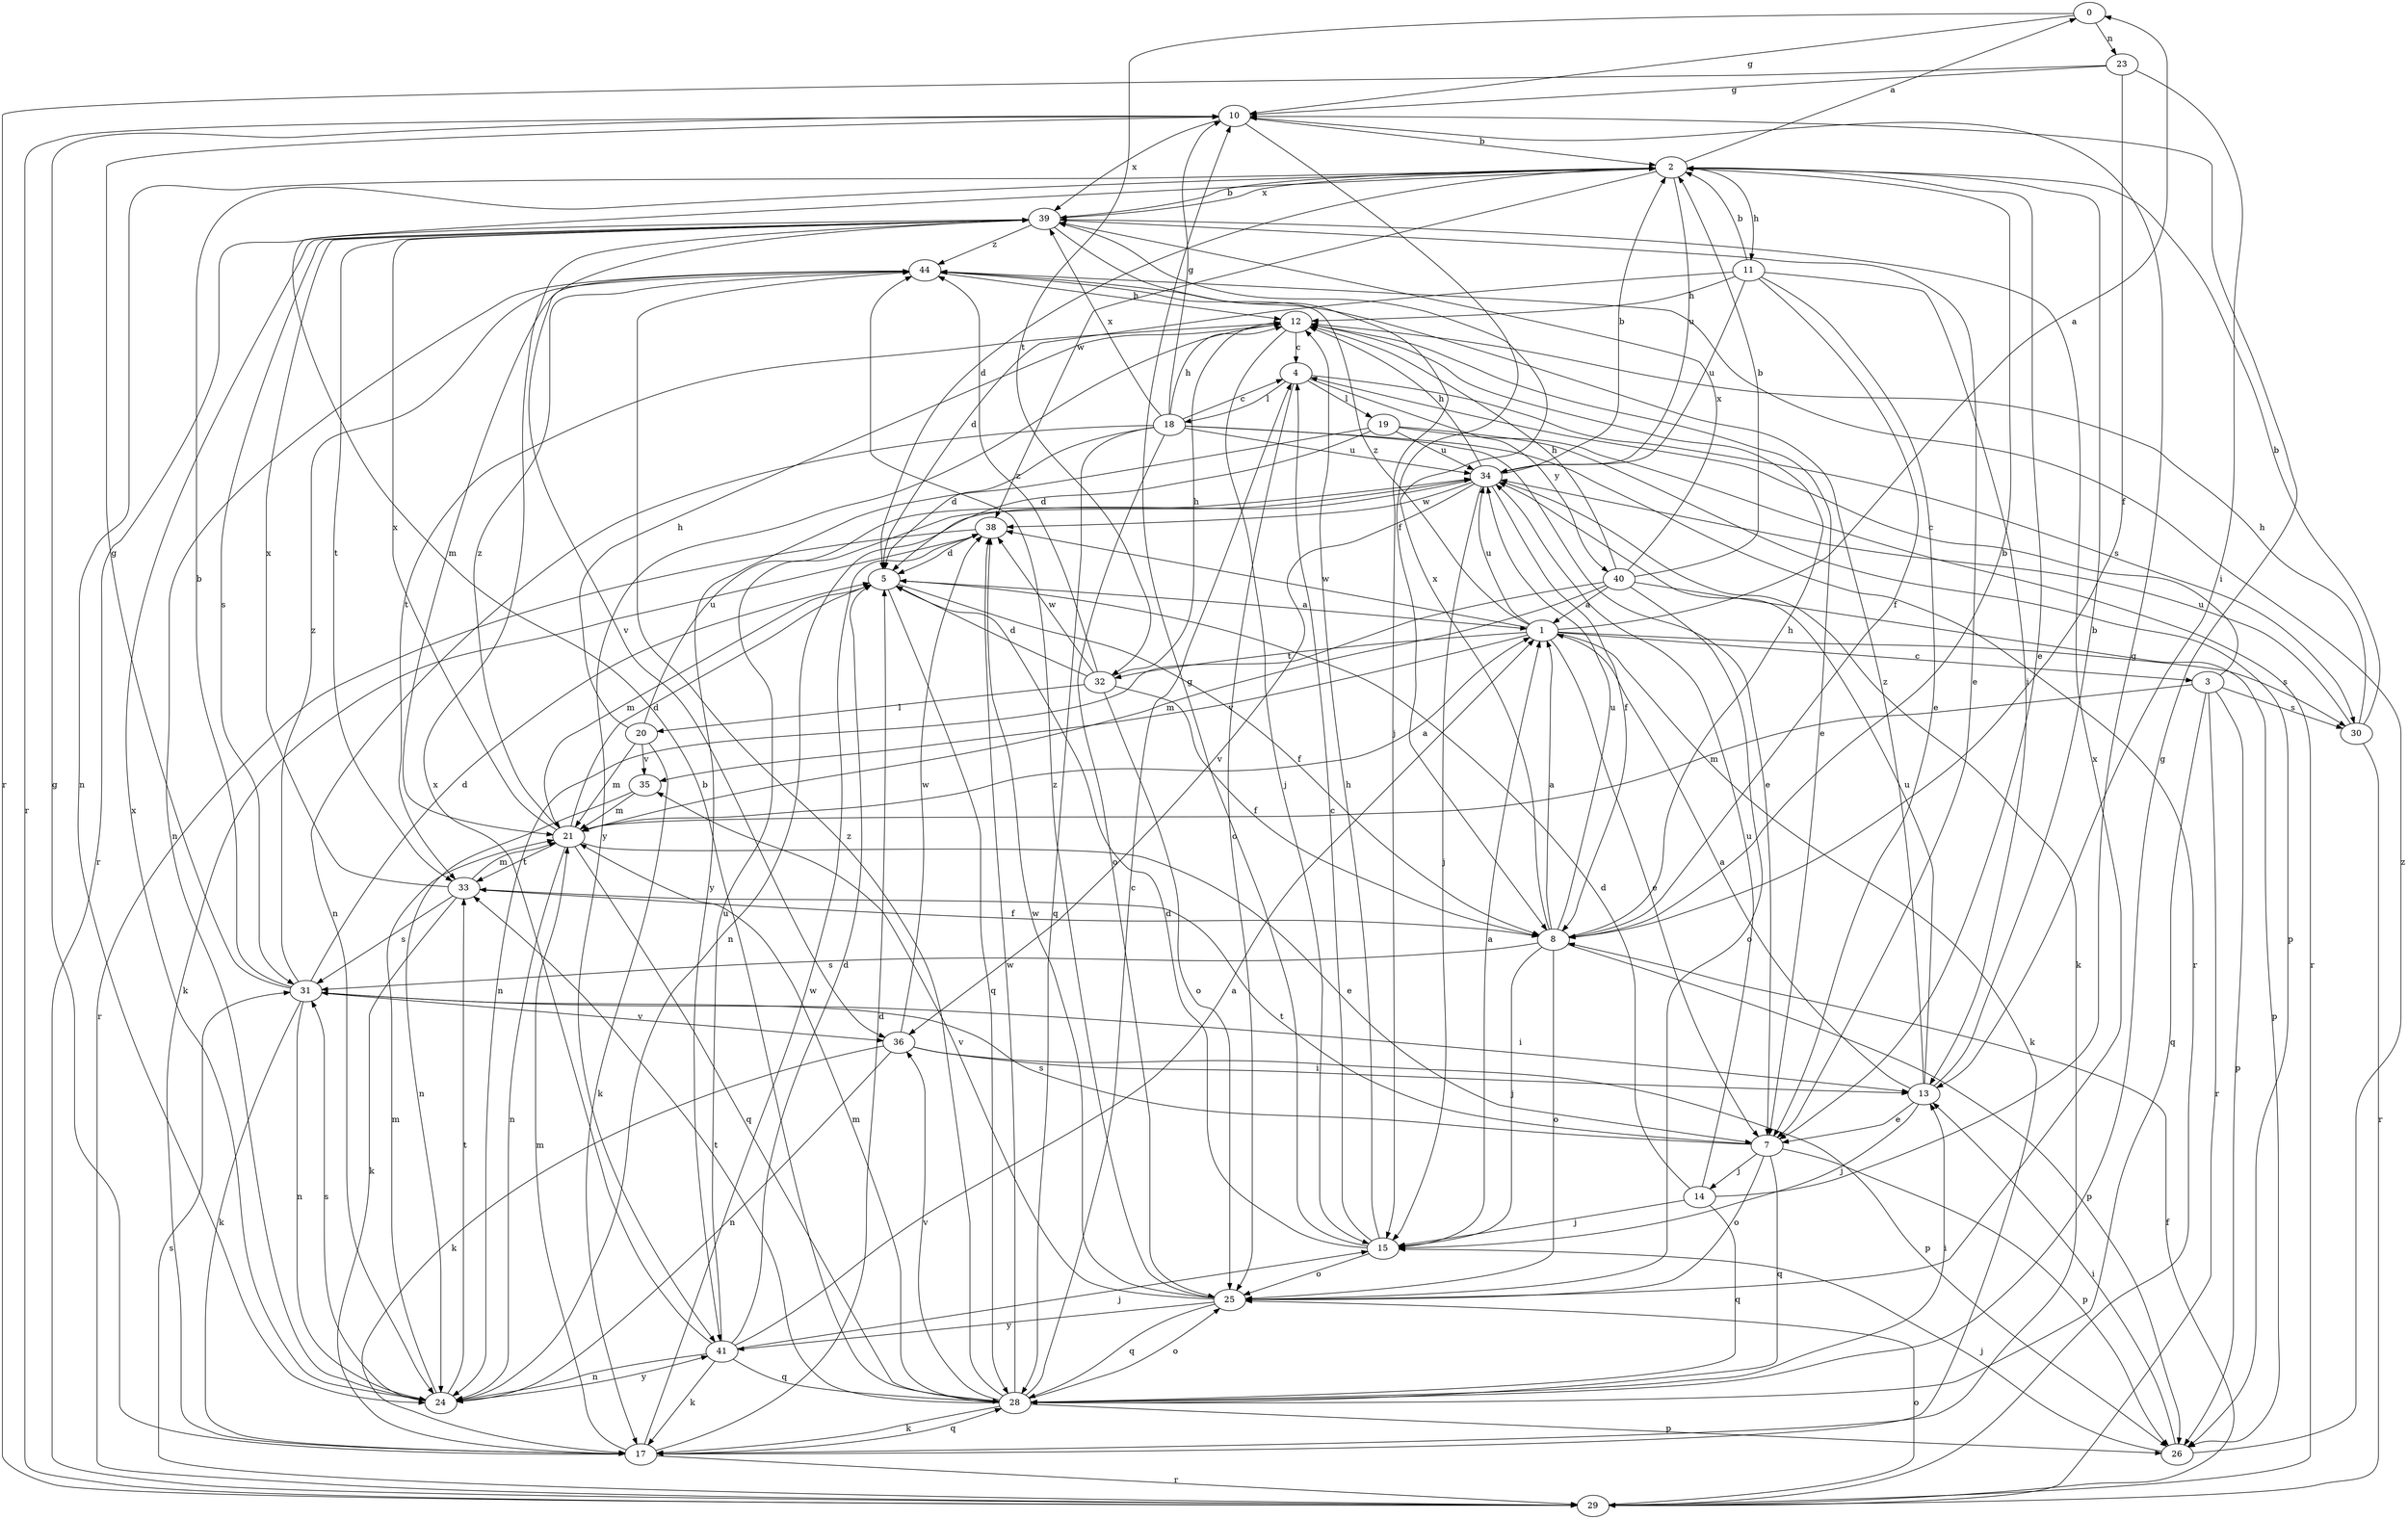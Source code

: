 strict digraph  {
0;
1;
2;
3;
4;
5;
7;
8;
10;
11;
12;
13;
14;
15;
17;
18;
19;
20;
21;
23;
24;
25;
26;
28;
29;
30;
31;
32;
33;
34;
35;
36;
38;
39;
40;
41;
44;
0 -> 10  [label=g];
0 -> 23  [label=n];
0 -> 32  [label=t];
1 -> 0  [label=a];
1 -> 3  [label=c];
1 -> 7  [label=e];
1 -> 17  [label=k];
1 -> 30  [label=s];
1 -> 32  [label=t];
1 -> 34  [label=u];
1 -> 35  [label=v];
1 -> 38  [label=w];
1 -> 44  [label=z];
2 -> 0  [label=a];
2 -> 5  [label=d];
2 -> 7  [label=e];
2 -> 11  [label=h];
2 -> 24  [label=n];
2 -> 34  [label=u];
2 -> 38  [label=w];
2 -> 39  [label=x];
3 -> 4  [label=c];
3 -> 21  [label=m];
3 -> 26  [label=p];
3 -> 28  [label=q];
3 -> 29  [label=r];
3 -> 30  [label=s];
4 -> 18  [label=l];
4 -> 19  [label=l];
4 -> 25  [label=o];
4 -> 30  [label=s];
4 -> 40  [label=y];
5 -> 1  [label=a];
5 -> 8  [label=f];
5 -> 21  [label=m];
5 -> 28  [label=q];
7 -> 14  [label=j];
7 -> 25  [label=o];
7 -> 26  [label=p];
7 -> 28  [label=q];
7 -> 31  [label=s];
7 -> 33  [label=t];
8 -> 1  [label=a];
8 -> 2  [label=b];
8 -> 12  [label=h];
8 -> 15  [label=j];
8 -> 25  [label=o];
8 -> 26  [label=p];
8 -> 31  [label=s];
8 -> 34  [label=u];
8 -> 39  [label=x];
10 -> 2  [label=b];
10 -> 8  [label=f];
10 -> 29  [label=r];
10 -> 39  [label=x];
11 -> 2  [label=b];
11 -> 5  [label=d];
11 -> 7  [label=e];
11 -> 8  [label=f];
11 -> 12  [label=h];
11 -> 13  [label=i];
11 -> 34  [label=u];
12 -> 4  [label=c];
12 -> 7  [label=e];
12 -> 15  [label=j];
12 -> 33  [label=t];
12 -> 41  [label=y];
13 -> 1  [label=a];
13 -> 2  [label=b];
13 -> 7  [label=e];
13 -> 15  [label=j];
13 -> 34  [label=u];
13 -> 44  [label=z];
14 -> 5  [label=d];
14 -> 10  [label=g];
14 -> 15  [label=j];
14 -> 28  [label=q];
14 -> 34  [label=u];
15 -> 1  [label=a];
15 -> 4  [label=c];
15 -> 5  [label=d];
15 -> 10  [label=g];
15 -> 12  [label=h];
15 -> 25  [label=o];
17 -> 5  [label=d];
17 -> 10  [label=g];
17 -> 21  [label=m];
17 -> 28  [label=q];
17 -> 29  [label=r];
17 -> 38  [label=w];
18 -> 4  [label=c];
18 -> 5  [label=d];
18 -> 7  [label=e];
18 -> 10  [label=g];
18 -> 12  [label=h];
18 -> 24  [label=n];
18 -> 25  [label=o];
18 -> 28  [label=q];
18 -> 29  [label=r];
18 -> 34  [label=u];
18 -> 39  [label=x];
19 -> 5  [label=d];
19 -> 26  [label=p];
19 -> 29  [label=r];
19 -> 34  [label=u];
19 -> 41  [label=y];
20 -> 12  [label=h];
20 -> 17  [label=k];
20 -> 21  [label=m];
20 -> 34  [label=u];
20 -> 35  [label=v];
21 -> 1  [label=a];
21 -> 5  [label=d];
21 -> 7  [label=e];
21 -> 24  [label=n];
21 -> 28  [label=q];
21 -> 33  [label=t];
21 -> 39  [label=x];
21 -> 44  [label=z];
23 -> 8  [label=f];
23 -> 10  [label=g];
23 -> 13  [label=i];
23 -> 29  [label=r];
24 -> 21  [label=m];
24 -> 31  [label=s];
24 -> 33  [label=t];
24 -> 39  [label=x];
24 -> 41  [label=y];
25 -> 28  [label=q];
25 -> 35  [label=v];
25 -> 38  [label=w];
25 -> 39  [label=x];
25 -> 41  [label=y];
25 -> 44  [label=z];
26 -> 13  [label=i];
26 -> 15  [label=j];
26 -> 44  [label=z];
28 -> 2  [label=b];
28 -> 4  [label=c];
28 -> 10  [label=g];
28 -> 13  [label=i];
28 -> 17  [label=k];
28 -> 21  [label=m];
28 -> 25  [label=o];
28 -> 26  [label=p];
28 -> 33  [label=t];
28 -> 36  [label=v];
28 -> 38  [label=w];
28 -> 44  [label=z];
29 -> 8  [label=f];
29 -> 25  [label=o];
29 -> 31  [label=s];
30 -> 2  [label=b];
30 -> 12  [label=h];
30 -> 29  [label=r];
30 -> 34  [label=u];
31 -> 2  [label=b];
31 -> 5  [label=d];
31 -> 10  [label=g];
31 -> 13  [label=i];
31 -> 17  [label=k];
31 -> 24  [label=n];
31 -> 36  [label=v];
31 -> 44  [label=z];
32 -> 5  [label=d];
32 -> 8  [label=f];
32 -> 12  [label=h];
32 -> 20  [label=l];
32 -> 25  [label=o];
32 -> 38  [label=w];
32 -> 44  [label=z];
33 -> 8  [label=f];
33 -> 17  [label=k];
33 -> 21  [label=m];
33 -> 31  [label=s];
33 -> 39  [label=x];
34 -> 2  [label=b];
34 -> 8  [label=f];
34 -> 12  [label=h];
34 -> 15  [label=j];
34 -> 17  [label=k];
34 -> 24  [label=n];
34 -> 36  [label=v];
34 -> 38  [label=w];
35 -> 21  [label=m];
35 -> 24  [label=n];
36 -> 13  [label=i];
36 -> 17  [label=k];
36 -> 24  [label=n];
36 -> 26  [label=p];
36 -> 38  [label=w];
38 -> 5  [label=d];
38 -> 17  [label=k];
38 -> 29  [label=r];
39 -> 2  [label=b];
39 -> 7  [label=e];
39 -> 15  [label=j];
39 -> 29  [label=r];
39 -> 31  [label=s];
39 -> 33  [label=t];
39 -> 36  [label=v];
39 -> 44  [label=z];
40 -> 1  [label=a];
40 -> 2  [label=b];
40 -> 12  [label=h];
40 -> 21  [label=m];
40 -> 24  [label=n];
40 -> 25  [label=o];
40 -> 26  [label=p];
40 -> 39  [label=x];
41 -> 1  [label=a];
41 -> 5  [label=d];
41 -> 15  [label=j];
41 -> 17  [label=k];
41 -> 24  [label=n];
41 -> 28  [label=q];
41 -> 34  [label=u];
41 -> 39  [label=x];
44 -> 12  [label=h];
44 -> 21  [label=m];
44 -> 24  [label=n];
}
